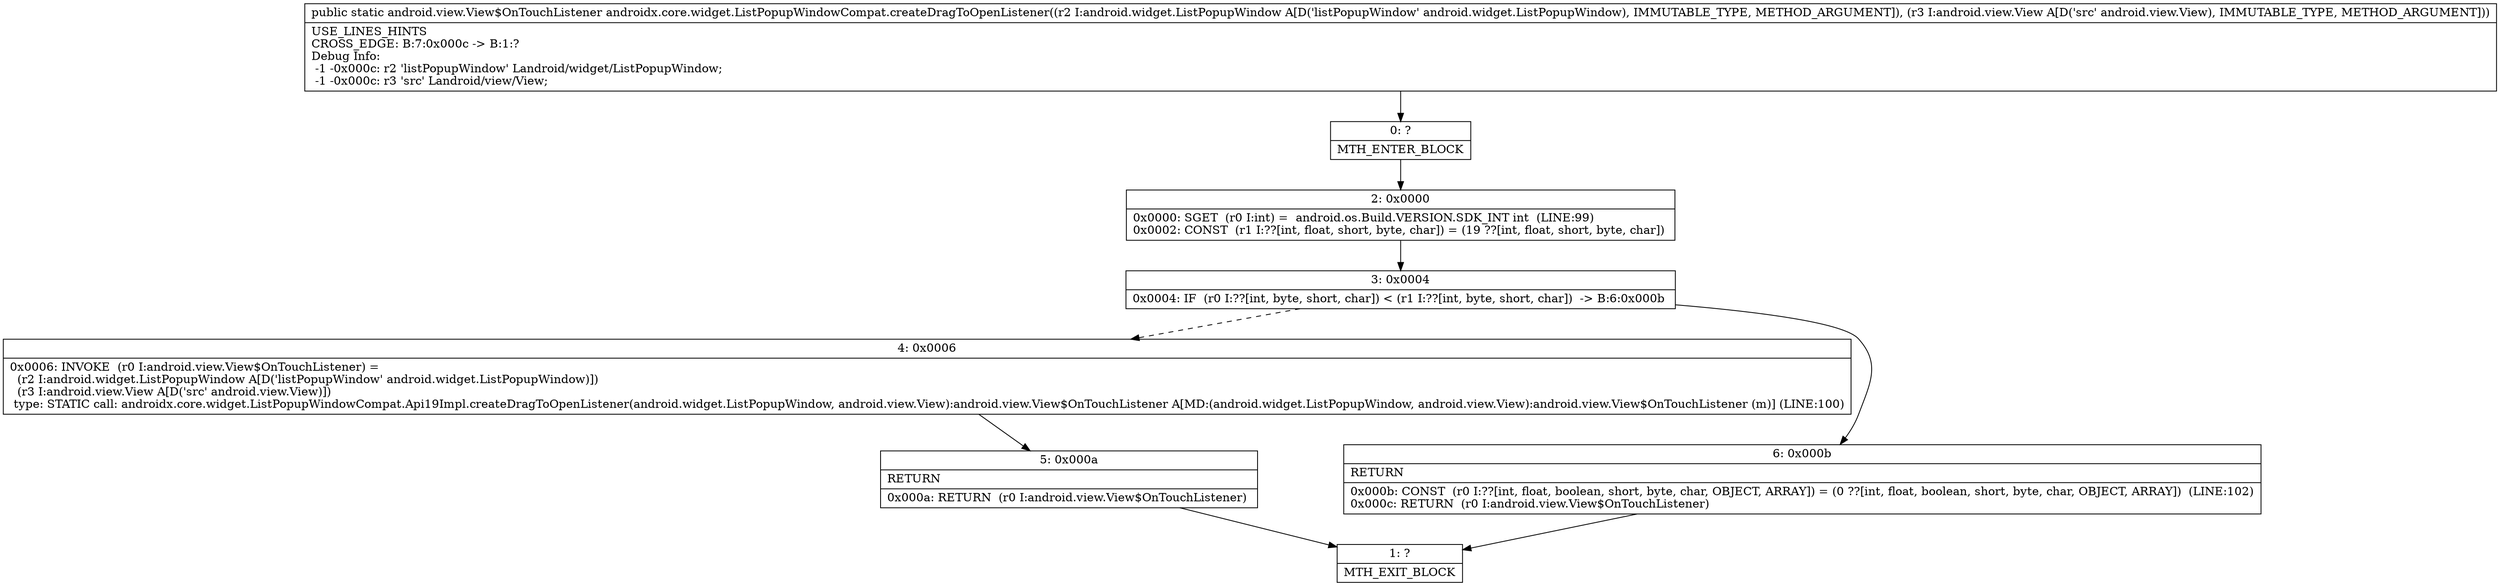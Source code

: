 digraph "CFG forandroidx.core.widget.ListPopupWindowCompat.createDragToOpenListener(Landroid\/widget\/ListPopupWindow;Landroid\/view\/View;)Landroid\/view\/View$OnTouchListener;" {
Node_0 [shape=record,label="{0\:\ ?|MTH_ENTER_BLOCK\l}"];
Node_2 [shape=record,label="{2\:\ 0x0000|0x0000: SGET  (r0 I:int) =  android.os.Build.VERSION.SDK_INT int  (LINE:99)\l0x0002: CONST  (r1 I:??[int, float, short, byte, char]) = (19 ??[int, float, short, byte, char]) \l}"];
Node_3 [shape=record,label="{3\:\ 0x0004|0x0004: IF  (r0 I:??[int, byte, short, char]) \< (r1 I:??[int, byte, short, char])  \-\> B:6:0x000b \l}"];
Node_4 [shape=record,label="{4\:\ 0x0006|0x0006: INVOKE  (r0 I:android.view.View$OnTouchListener) = \l  (r2 I:android.widget.ListPopupWindow A[D('listPopupWindow' android.widget.ListPopupWindow)])\l  (r3 I:android.view.View A[D('src' android.view.View)])\l type: STATIC call: androidx.core.widget.ListPopupWindowCompat.Api19Impl.createDragToOpenListener(android.widget.ListPopupWindow, android.view.View):android.view.View$OnTouchListener A[MD:(android.widget.ListPopupWindow, android.view.View):android.view.View$OnTouchListener (m)] (LINE:100)\l}"];
Node_5 [shape=record,label="{5\:\ 0x000a|RETURN\l|0x000a: RETURN  (r0 I:android.view.View$OnTouchListener) \l}"];
Node_1 [shape=record,label="{1\:\ ?|MTH_EXIT_BLOCK\l}"];
Node_6 [shape=record,label="{6\:\ 0x000b|RETURN\l|0x000b: CONST  (r0 I:??[int, float, boolean, short, byte, char, OBJECT, ARRAY]) = (0 ??[int, float, boolean, short, byte, char, OBJECT, ARRAY])  (LINE:102)\l0x000c: RETURN  (r0 I:android.view.View$OnTouchListener) \l}"];
MethodNode[shape=record,label="{public static android.view.View$OnTouchListener androidx.core.widget.ListPopupWindowCompat.createDragToOpenListener((r2 I:android.widget.ListPopupWindow A[D('listPopupWindow' android.widget.ListPopupWindow), IMMUTABLE_TYPE, METHOD_ARGUMENT]), (r3 I:android.view.View A[D('src' android.view.View), IMMUTABLE_TYPE, METHOD_ARGUMENT]))  | USE_LINES_HINTS\lCROSS_EDGE: B:7:0x000c \-\> B:1:?\lDebug Info:\l  \-1 \-0x000c: r2 'listPopupWindow' Landroid\/widget\/ListPopupWindow;\l  \-1 \-0x000c: r3 'src' Landroid\/view\/View;\l}"];
MethodNode -> Node_0;Node_0 -> Node_2;
Node_2 -> Node_3;
Node_3 -> Node_4[style=dashed];
Node_3 -> Node_6;
Node_4 -> Node_5;
Node_5 -> Node_1;
Node_6 -> Node_1;
}


